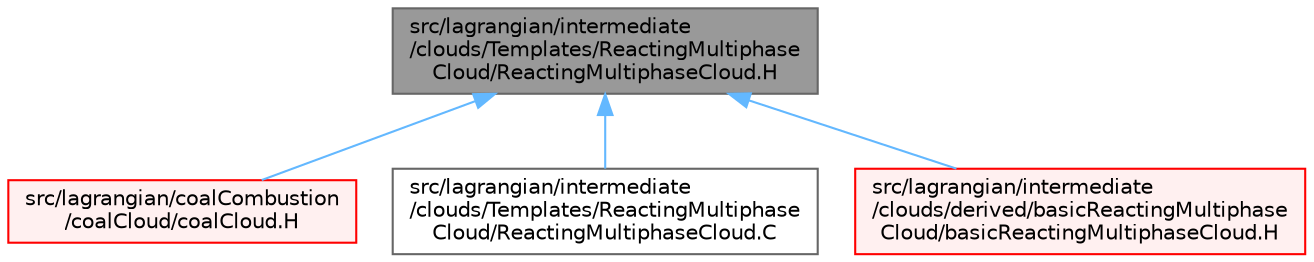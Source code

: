 digraph "src/lagrangian/intermediate/clouds/Templates/ReactingMultiphaseCloud/ReactingMultiphaseCloud.H"
{
 // LATEX_PDF_SIZE
  bgcolor="transparent";
  edge [fontname=Helvetica,fontsize=10,labelfontname=Helvetica,labelfontsize=10];
  node [fontname=Helvetica,fontsize=10,shape=box,height=0.2,width=0.4];
  Node1 [id="Node000001",label="src/lagrangian/intermediate\l/clouds/Templates/ReactingMultiphase\lCloud/ReactingMultiphaseCloud.H",height=0.2,width=0.4,color="gray40", fillcolor="grey60", style="filled", fontcolor="black",tooltip=" "];
  Node1 -> Node2 [id="edge1_Node000001_Node000002",dir="back",color="steelblue1",style="solid",tooltip=" "];
  Node2 [id="Node000002",label="src/lagrangian/coalCombustion\l/coalCloud/coalCloud.H",height=0.2,width=0.4,color="red", fillcolor="#FFF0F0", style="filled",URL="$coalCloud_8H.html",tooltip=" "];
  Node1 -> Node6 [id="edge2_Node000001_Node000006",dir="back",color="steelblue1",style="solid",tooltip=" "];
  Node6 [id="Node000006",label="src/lagrangian/intermediate\l/clouds/Templates/ReactingMultiphase\lCloud/ReactingMultiphaseCloud.C",height=0.2,width=0.4,color="grey40", fillcolor="white", style="filled",URL="$ReactingMultiphaseCloud_8C.html",tooltip=" "];
  Node1 -> Node7 [id="edge3_Node000001_Node000007",dir="back",color="steelblue1",style="solid",tooltip=" "];
  Node7 [id="Node000007",label="src/lagrangian/intermediate\l/clouds/derived/basicReactingMultiphase\lCloud/basicReactingMultiphaseCloud.H",height=0.2,width=0.4,color="red", fillcolor="#FFF0F0", style="filled",URL="$basicReactingMultiphaseCloud_8H.html",tooltip=" "];
}
